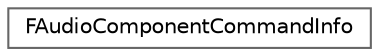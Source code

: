digraph "Graphical Class Hierarchy"
{
 // INTERACTIVE_SVG=YES
 // LATEX_PDF_SIZE
  bgcolor="transparent";
  edge [fontname=Helvetica,fontsize=10,labelfontname=Helvetica,labelfontsize=10];
  node [fontname=Helvetica,fontsize=10,shape=box,height=0.2,width=0.4];
  rankdir="LR";
  Node0 [id="Node000000",label="FAudioComponentCommandInfo",height=0.2,width=0.4,color="grey40", fillcolor="white", style="filled",URL="$dc/d11/structFAudioComponentCommandInfo.html",tooltip=" "];
}
